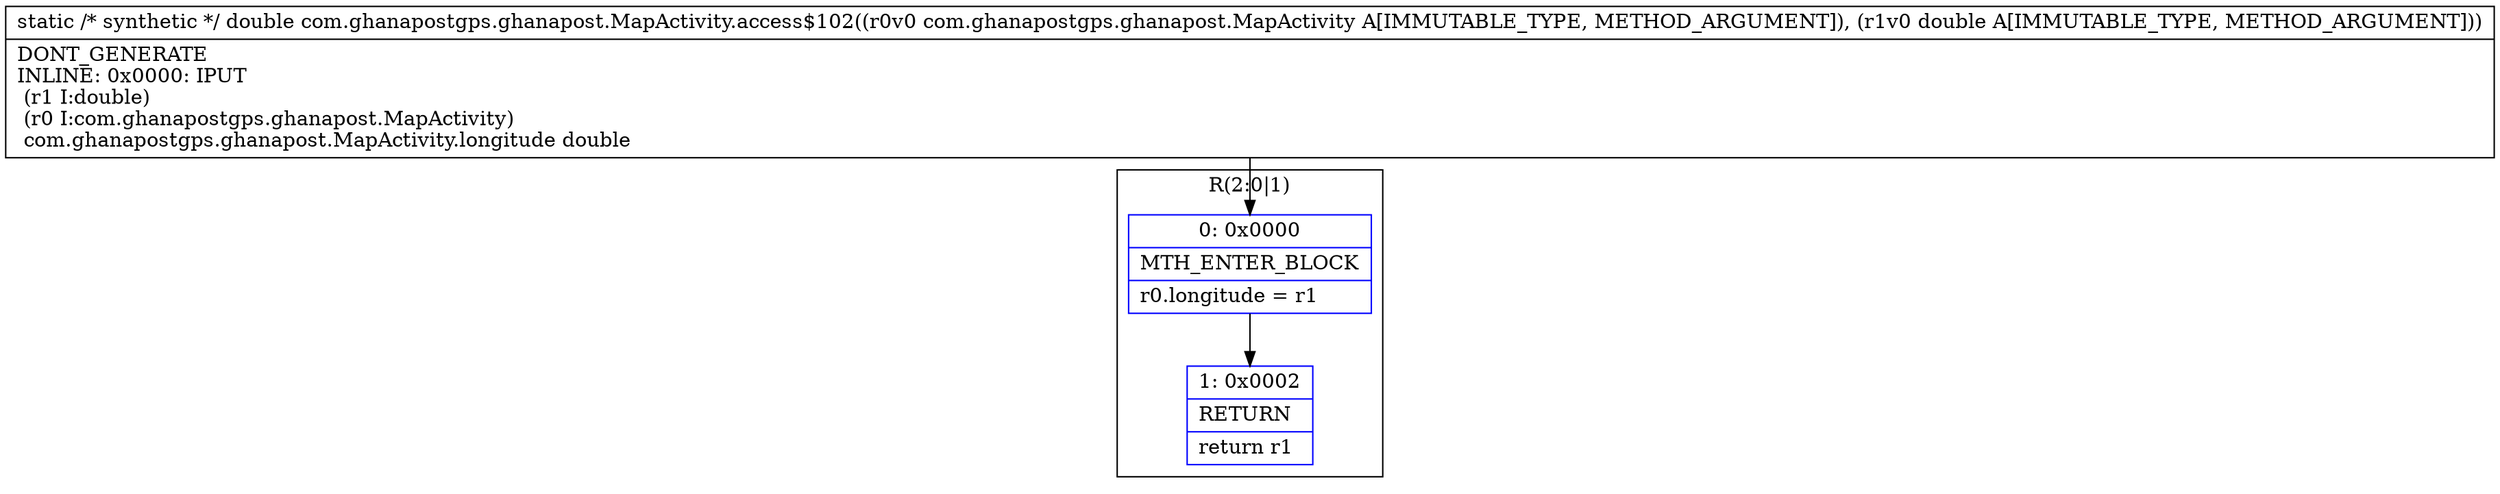 digraph "CFG forcom.ghanapostgps.ghanapost.MapActivity.access$102(Lcom\/ghanapostgps\/ghanapost\/MapActivity;D)D" {
subgraph cluster_Region_936950585 {
label = "R(2:0|1)";
node [shape=record,color=blue];
Node_0 [shape=record,label="{0\:\ 0x0000|MTH_ENTER_BLOCK\l|r0.longitude = r1\l}"];
Node_1 [shape=record,label="{1\:\ 0x0002|RETURN\l|return r1\l}"];
}
MethodNode[shape=record,label="{static \/* synthetic *\/ double com.ghanapostgps.ghanapost.MapActivity.access$102((r0v0 com.ghanapostgps.ghanapost.MapActivity A[IMMUTABLE_TYPE, METHOD_ARGUMENT]), (r1v0 double A[IMMUTABLE_TYPE, METHOD_ARGUMENT]))  | DONT_GENERATE\lINLINE: 0x0000: IPUT  \l  (r1 I:double)\l  (r0 I:com.ghanapostgps.ghanapost.MapActivity)\l com.ghanapostgps.ghanapost.MapActivity.longitude double\l}"];
MethodNode -> Node_0;
Node_0 -> Node_1;
}

